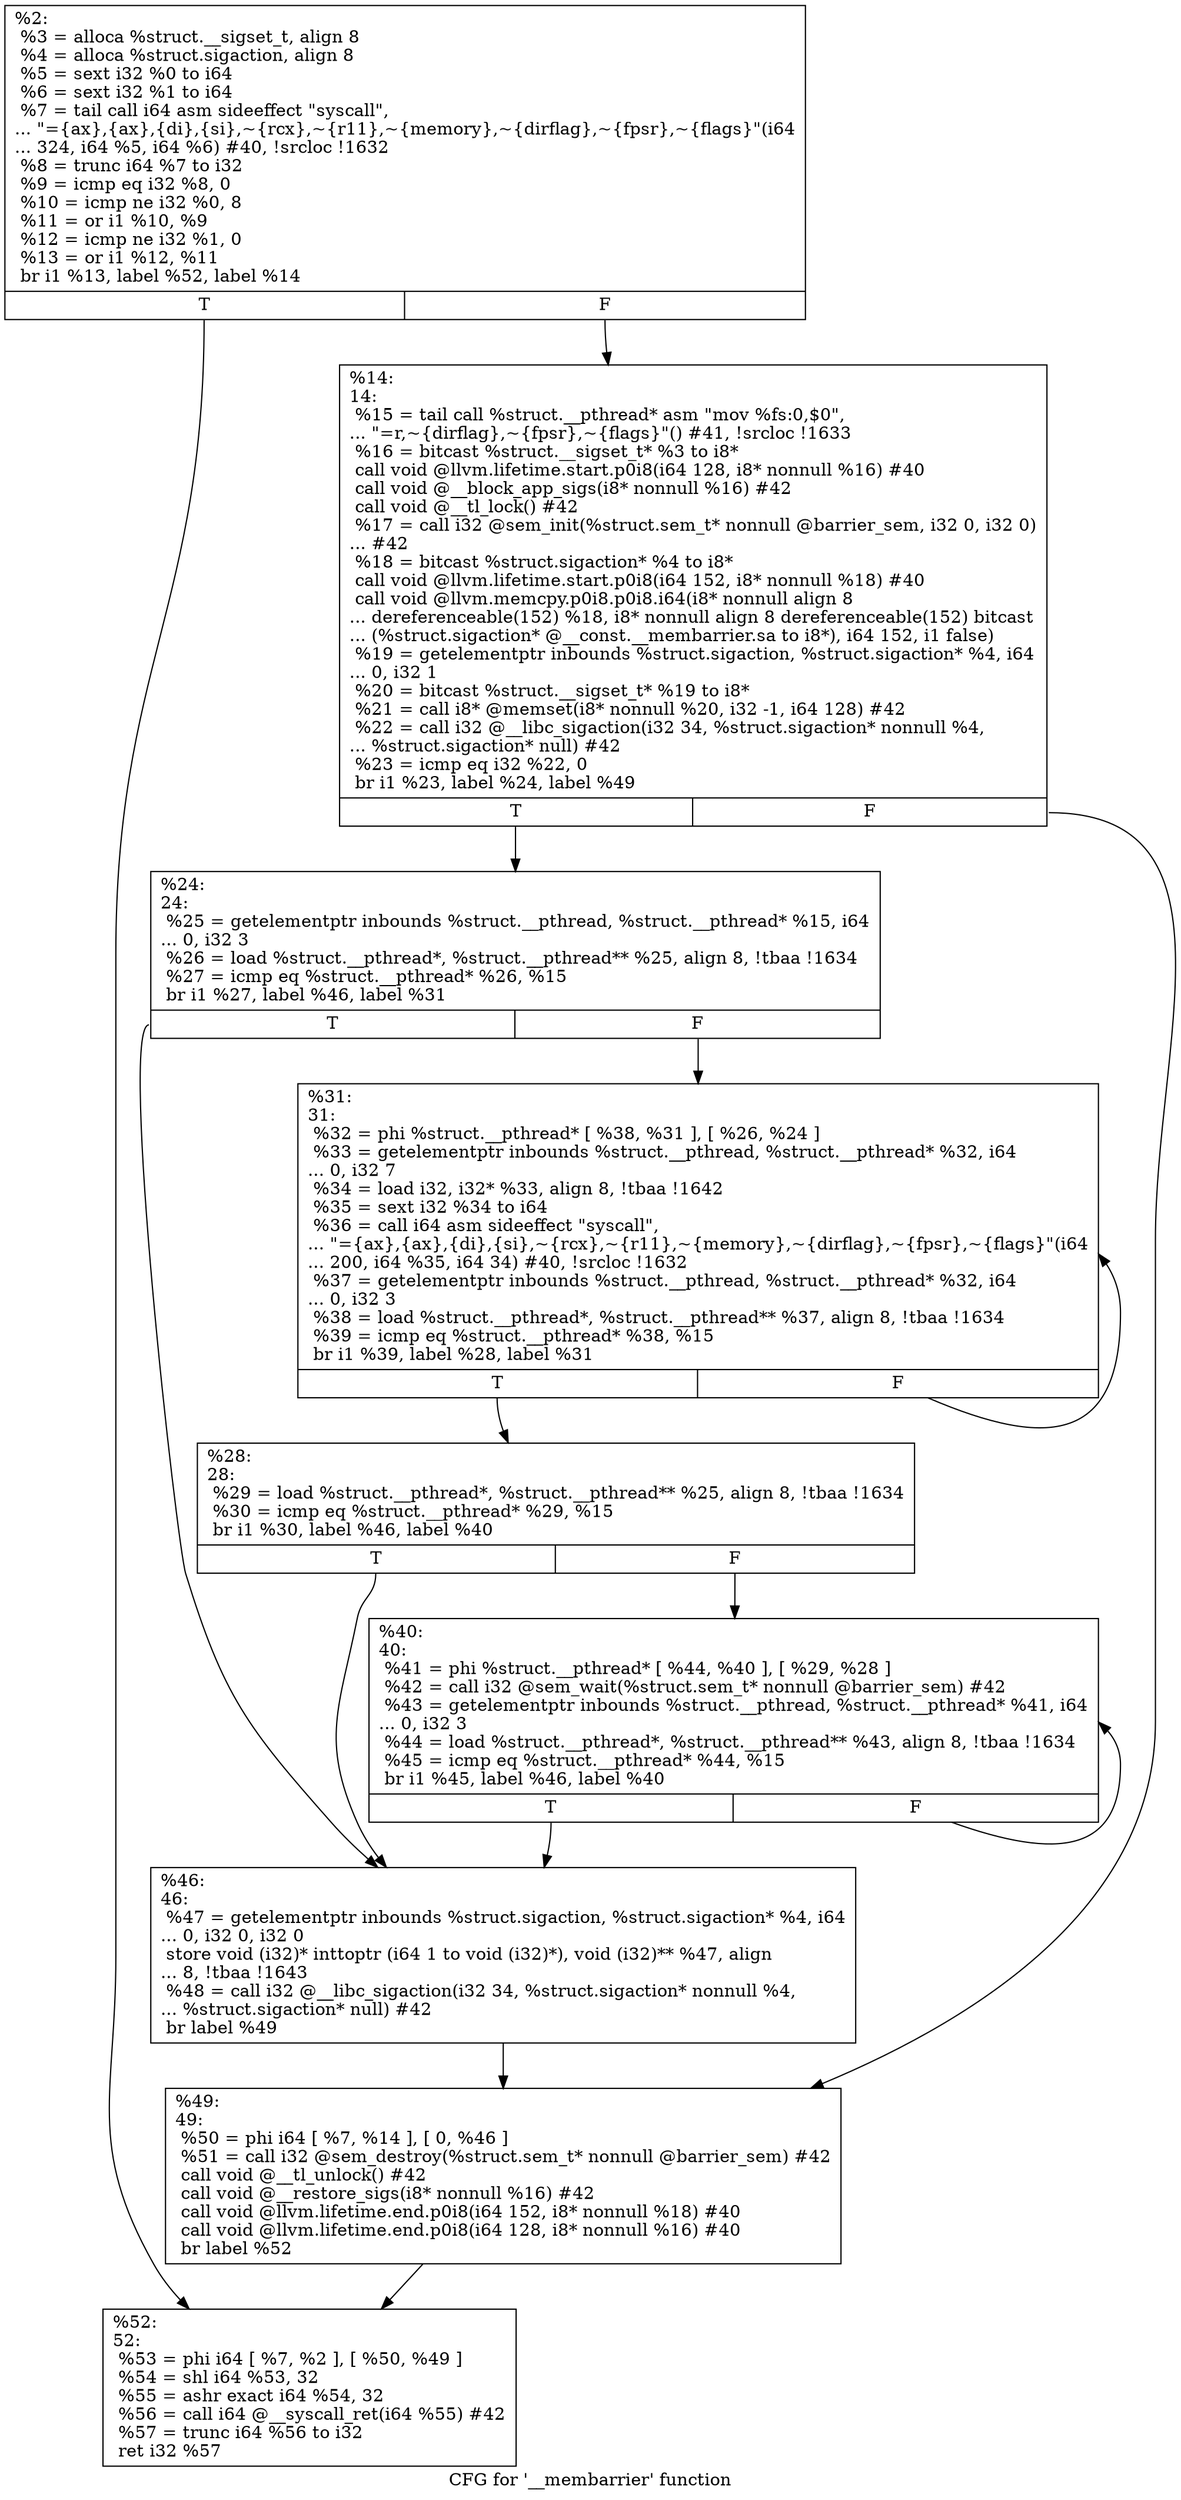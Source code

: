 digraph "CFG for '__membarrier' function" {
	label="CFG for '__membarrier' function";

	Node0x1d5ff00 [shape=record,label="{%2:\l  %3 = alloca %struct.__sigset_t, align 8\l  %4 = alloca %struct.sigaction, align 8\l  %5 = sext i32 %0 to i64\l  %6 = sext i32 %1 to i64\l  %7 = tail call i64 asm sideeffect \"syscall\",\l... \"=\{ax\},\{ax\},\{di\},\{si\},~\{rcx\},~\{r11\},~\{memory\},~\{dirflag\},~\{fpsr\},~\{flags\}\"(i64\l... 324, i64 %5, i64 %6) #40, !srcloc !1632\l  %8 = trunc i64 %7 to i32\l  %9 = icmp eq i32 %8, 0\l  %10 = icmp ne i32 %0, 8\l  %11 = or i1 %10, %9\l  %12 = icmp ne i32 %1, 0\l  %13 = or i1 %12, %11\l  br i1 %13, label %52, label %14\l|{<s0>T|<s1>F}}"];
	Node0x1d5ff00:s0 -> Node0x1d60180;
	Node0x1d5ff00:s1 -> Node0x1d5ff50;
	Node0x1d5ff50 [shape=record,label="{%14:\l14:                                               \l  %15 = tail call %struct.__pthread* asm \"mov %fs:0,$0\",\l... \"=r,~\{dirflag\},~\{fpsr\},~\{flags\}\"() #41, !srcloc !1633\l  %16 = bitcast %struct.__sigset_t* %3 to i8*\l  call void @llvm.lifetime.start.p0i8(i64 128, i8* nonnull %16) #40\l  call void @__block_app_sigs(i8* nonnull %16) #42\l  call void @__tl_lock() #42\l  %17 = call i32 @sem_init(%struct.sem_t* nonnull @barrier_sem, i32 0, i32 0)\l... #42\l  %18 = bitcast %struct.sigaction* %4 to i8*\l  call void @llvm.lifetime.start.p0i8(i64 152, i8* nonnull %18) #40\l  call void @llvm.memcpy.p0i8.p0i8.i64(i8* nonnull align 8\l... dereferenceable(152) %18, i8* nonnull align 8 dereferenceable(152) bitcast\l... (%struct.sigaction* @__const.__membarrier.sa to i8*), i64 152, i1 false)\l  %19 = getelementptr inbounds %struct.sigaction, %struct.sigaction* %4, i64\l... 0, i32 1\l  %20 = bitcast %struct.__sigset_t* %19 to i8*\l  %21 = call i8* @memset(i8* nonnull %20, i32 -1, i64 128) #42\l  %22 = call i32 @__libc_sigaction(i32 34, %struct.sigaction* nonnull %4,\l... %struct.sigaction* null) #42\l  %23 = icmp eq i32 %22, 0\l  br i1 %23, label %24, label %49\l|{<s0>T|<s1>F}}"];
	Node0x1d5ff50:s0 -> Node0x1d5ffa0;
	Node0x1d5ff50:s1 -> Node0x1d60130;
	Node0x1d5ffa0 [shape=record,label="{%24:\l24:                                               \l  %25 = getelementptr inbounds %struct.__pthread, %struct.__pthread* %15, i64\l... 0, i32 3\l  %26 = load %struct.__pthread*, %struct.__pthread** %25, align 8, !tbaa !1634\l  %27 = icmp eq %struct.__pthread* %26, %15\l  br i1 %27, label %46, label %31\l|{<s0>T|<s1>F}}"];
	Node0x1d5ffa0:s0 -> Node0x1d600e0;
	Node0x1d5ffa0:s1 -> Node0x1d60040;
	Node0x1d5fff0 [shape=record,label="{%28:\l28:                                               \l  %29 = load %struct.__pthread*, %struct.__pthread** %25, align 8, !tbaa !1634\l  %30 = icmp eq %struct.__pthread* %29, %15\l  br i1 %30, label %46, label %40\l|{<s0>T|<s1>F}}"];
	Node0x1d5fff0:s0 -> Node0x1d600e0;
	Node0x1d5fff0:s1 -> Node0x1d60090;
	Node0x1d60040 [shape=record,label="{%31:\l31:                                               \l  %32 = phi %struct.__pthread* [ %38, %31 ], [ %26, %24 ]\l  %33 = getelementptr inbounds %struct.__pthread, %struct.__pthread* %32, i64\l... 0, i32 7\l  %34 = load i32, i32* %33, align 8, !tbaa !1642\l  %35 = sext i32 %34 to i64\l  %36 = call i64 asm sideeffect \"syscall\",\l... \"=\{ax\},\{ax\},\{di\},\{si\},~\{rcx\},~\{r11\},~\{memory\},~\{dirflag\},~\{fpsr\},~\{flags\}\"(i64\l... 200, i64 %35, i64 34) #40, !srcloc !1632\l  %37 = getelementptr inbounds %struct.__pthread, %struct.__pthread* %32, i64\l... 0, i32 3\l  %38 = load %struct.__pthread*, %struct.__pthread** %37, align 8, !tbaa !1634\l  %39 = icmp eq %struct.__pthread* %38, %15\l  br i1 %39, label %28, label %31\l|{<s0>T|<s1>F}}"];
	Node0x1d60040:s0 -> Node0x1d5fff0;
	Node0x1d60040:s1 -> Node0x1d60040;
	Node0x1d60090 [shape=record,label="{%40:\l40:                                               \l  %41 = phi %struct.__pthread* [ %44, %40 ], [ %29, %28 ]\l  %42 = call i32 @sem_wait(%struct.sem_t* nonnull @barrier_sem) #42\l  %43 = getelementptr inbounds %struct.__pthread, %struct.__pthread* %41, i64\l... 0, i32 3\l  %44 = load %struct.__pthread*, %struct.__pthread** %43, align 8, !tbaa !1634\l  %45 = icmp eq %struct.__pthread* %44, %15\l  br i1 %45, label %46, label %40\l|{<s0>T|<s1>F}}"];
	Node0x1d60090:s0 -> Node0x1d600e0;
	Node0x1d60090:s1 -> Node0x1d60090;
	Node0x1d600e0 [shape=record,label="{%46:\l46:                                               \l  %47 = getelementptr inbounds %struct.sigaction, %struct.sigaction* %4, i64\l... 0, i32 0, i32 0\l  store void (i32)* inttoptr (i64 1 to void (i32)*), void (i32)** %47, align\l... 8, !tbaa !1643\l  %48 = call i32 @__libc_sigaction(i32 34, %struct.sigaction* nonnull %4,\l... %struct.sigaction* null) #42\l  br label %49\l}"];
	Node0x1d600e0 -> Node0x1d60130;
	Node0x1d60130 [shape=record,label="{%49:\l49:                                               \l  %50 = phi i64 [ %7, %14 ], [ 0, %46 ]\l  %51 = call i32 @sem_destroy(%struct.sem_t* nonnull @barrier_sem) #42\l  call void @__tl_unlock() #42\l  call void @__restore_sigs(i8* nonnull %16) #42\l  call void @llvm.lifetime.end.p0i8(i64 152, i8* nonnull %18) #40\l  call void @llvm.lifetime.end.p0i8(i64 128, i8* nonnull %16) #40\l  br label %52\l}"];
	Node0x1d60130 -> Node0x1d60180;
	Node0x1d60180 [shape=record,label="{%52:\l52:                                               \l  %53 = phi i64 [ %7, %2 ], [ %50, %49 ]\l  %54 = shl i64 %53, 32\l  %55 = ashr exact i64 %54, 32\l  %56 = call i64 @__syscall_ret(i64 %55) #42\l  %57 = trunc i64 %56 to i32\l  ret i32 %57\l}"];
}
